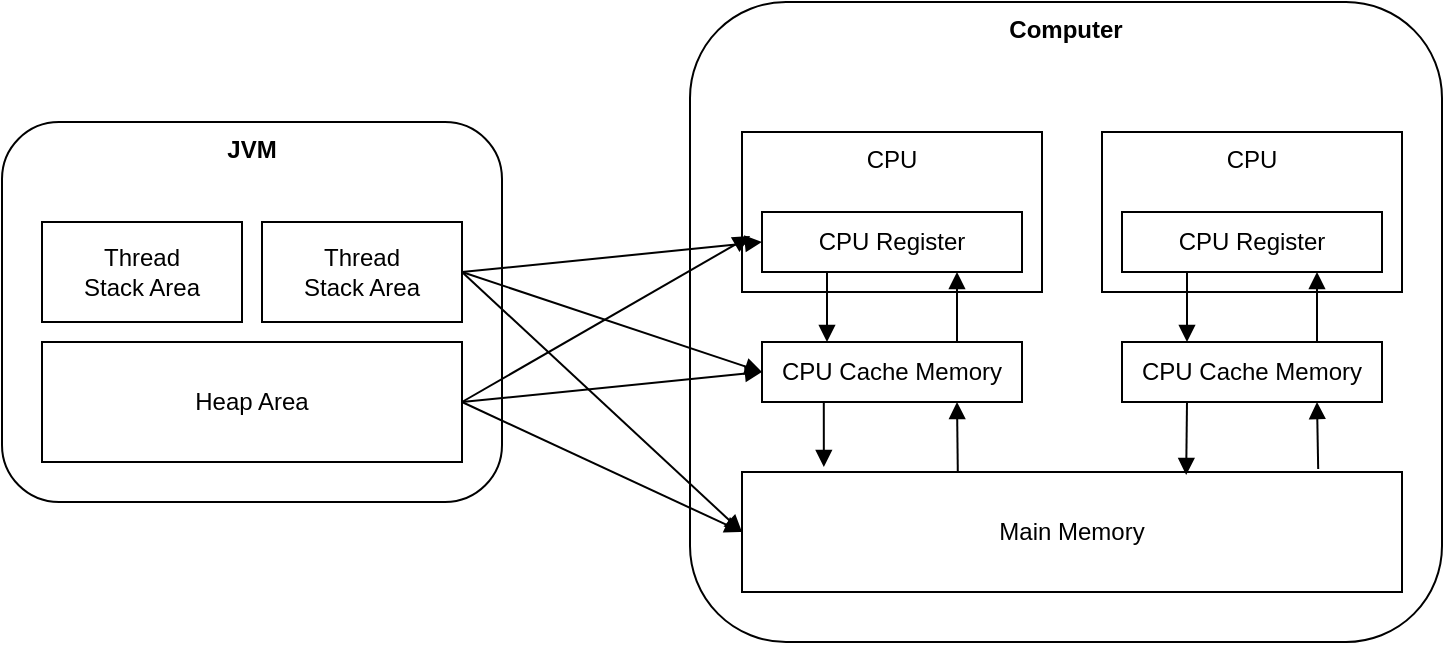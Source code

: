 <mxfile version="26.1.1">
  <diagram name="Page-1" id="kNRzL7QXd-IesnRIESvx">
    <mxGraphModel dx="1114" dy="878" grid="1" gridSize="10" guides="1" tooltips="1" connect="1" arrows="1" fold="1" page="1" pageScale="1" pageWidth="827" pageHeight="1169" math="0" shadow="0">
      <root>
        <mxCell id="0" />
        <mxCell id="1" parent="0" />
        <mxCell id="OQ6NfMKujxZWNO6rQ7Fb-1" value="JVM" style="rounded=1;whiteSpace=wrap;html=1;fontStyle=1;verticalAlign=top;" vertex="1" parent="1">
          <mxGeometry x="70" y="130" width="250" height="190" as="geometry" />
        </mxCell>
        <mxCell id="OQ6NfMKujxZWNO6rQ7Fb-2" value="Thread&lt;div&gt;Stack Area&lt;/div&gt;" style="rounded=0;whiteSpace=wrap;html=1;" vertex="1" parent="1">
          <mxGeometry x="90" y="180" width="100" height="50" as="geometry" />
        </mxCell>
        <mxCell id="OQ6NfMKujxZWNO6rQ7Fb-3" value="Thread&lt;div&gt;Stack Area&lt;/div&gt;" style="rounded=0;whiteSpace=wrap;html=1;" vertex="1" parent="1">
          <mxGeometry x="200" y="180" width="100" height="50" as="geometry" />
        </mxCell>
        <mxCell id="OQ6NfMKujxZWNO6rQ7Fb-4" value="Heap Area" style="rounded=0;whiteSpace=wrap;html=1;" vertex="1" parent="1">
          <mxGeometry x="90" y="240" width="210" height="60" as="geometry" />
        </mxCell>
        <mxCell id="OQ6NfMKujxZWNO6rQ7Fb-5" value="Computer" style="rounded=1;whiteSpace=wrap;html=1;fontStyle=1;verticalAlign=top;" vertex="1" parent="1">
          <mxGeometry x="414" y="70" width="376" height="320" as="geometry" />
        </mxCell>
        <mxCell id="OQ6NfMKujxZWNO6rQ7Fb-6" value="CPU" style="rounded=0;whiteSpace=wrap;html=1;verticalAlign=top;" vertex="1" parent="1">
          <mxGeometry x="440" y="135" width="150" height="80" as="geometry" />
        </mxCell>
        <mxCell id="OQ6NfMKujxZWNO6rQ7Fb-7" style="edgeStyle=orthogonalEdgeStyle;rounded=0;orthogonalLoop=1;jettySize=auto;html=1;exitX=0.25;exitY=1;exitDx=0;exitDy=0;entryX=0.25;entryY=0;entryDx=0;entryDy=0;endArrow=block;endFill=1;" edge="1" parent="1" source="OQ6NfMKujxZWNO6rQ7Fb-8" target="OQ6NfMKujxZWNO6rQ7Fb-11">
          <mxGeometry relative="1" as="geometry" />
        </mxCell>
        <mxCell id="OQ6NfMKujxZWNO6rQ7Fb-8" value="CPU Register" style="rounded=0;whiteSpace=wrap;html=1;" vertex="1" parent="1">
          <mxGeometry x="450" y="175" width="130" height="30" as="geometry" />
        </mxCell>
        <mxCell id="OQ6NfMKujxZWNO6rQ7Fb-9" value="Main Memory" style="rounded=0;whiteSpace=wrap;html=1;" vertex="1" parent="1">
          <mxGeometry x="440" y="305" width="330" height="60" as="geometry" />
        </mxCell>
        <mxCell id="OQ6NfMKujxZWNO6rQ7Fb-10" style="edgeStyle=orthogonalEdgeStyle;rounded=0;orthogonalLoop=1;jettySize=auto;html=1;exitX=0.75;exitY=0;exitDx=0;exitDy=0;entryX=0.75;entryY=1;entryDx=0;entryDy=0;endArrow=block;endFill=1;" edge="1" parent="1" source="OQ6NfMKujxZWNO6rQ7Fb-11" target="OQ6NfMKujxZWNO6rQ7Fb-8">
          <mxGeometry relative="1" as="geometry" />
        </mxCell>
        <mxCell id="OQ6NfMKujxZWNO6rQ7Fb-11" value="CPU Cache Memory" style="rounded=0;whiteSpace=wrap;html=1;" vertex="1" parent="1">
          <mxGeometry x="450" y="240" width="130" height="30" as="geometry" />
        </mxCell>
        <mxCell id="OQ6NfMKujxZWNO6rQ7Fb-12" value="CPU" style="rounded=0;whiteSpace=wrap;html=1;verticalAlign=top;" vertex="1" parent="1">
          <mxGeometry x="620" y="135" width="150" height="80" as="geometry" />
        </mxCell>
        <mxCell id="OQ6NfMKujxZWNO6rQ7Fb-13" style="edgeStyle=orthogonalEdgeStyle;rounded=0;orthogonalLoop=1;jettySize=auto;html=1;exitX=0.25;exitY=1;exitDx=0;exitDy=0;entryX=0.25;entryY=0;entryDx=0;entryDy=0;endArrow=block;endFill=1;" edge="1" parent="1" source="OQ6NfMKujxZWNO6rQ7Fb-14" target="OQ6NfMKujxZWNO6rQ7Fb-16">
          <mxGeometry relative="1" as="geometry" />
        </mxCell>
        <mxCell id="OQ6NfMKujxZWNO6rQ7Fb-14" value="CPU Register" style="rounded=0;whiteSpace=wrap;html=1;" vertex="1" parent="1">
          <mxGeometry x="630" y="175" width="130" height="30" as="geometry" />
        </mxCell>
        <mxCell id="OQ6NfMKujxZWNO6rQ7Fb-15" style="edgeStyle=orthogonalEdgeStyle;rounded=0;orthogonalLoop=1;jettySize=auto;html=1;exitX=0.75;exitY=0;exitDx=0;exitDy=0;entryX=0.75;entryY=1;entryDx=0;entryDy=0;endArrow=block;endFill=1;" edge="1" parent="1" source="OQ6NfMKujxZWNO6rQ7Fb-16" target="OQ6NfMKujxZWNO6rQ7Fb-14">
          <mxGeometry relative="1" as="geometry" />
        </mxCell>
        <mxCell id="OQ6NfMKujxZWNO6rQ7Fb-16" value="CPU Cache Memory" style="rounded=0;whiteSpace=wrap;html=1;" vertex="1" parent="1">
          <mxGeometry x="630" y="240" width="130" height="30" as="geometry" />
        </mxCell>
        <mxCell id="OQ6NfMKujxZWNO6rQ7Fb-17" style="edgeStyle=orthogonalEdgeStyle;rounded=0;orthogonalLoop=1;jettySize=auto;html=1;exitX=0.25;exitY=1;exitDx=0;exitDy=0;entryX=0.124;entryY=-0.042;entryDx=0;entryDy=0;entryPerimeter=0;endArrow=block;endFill=1;" edge="1" parent="1" source="OQ6NfMKujxZWNO6rQ7Fb-11" target="OQ6NfMKujxZWNO6rQ7Fb-9">
          <mxGeometry relative="1" as="geometry" />
        </mxCell>
        <mxCell id="OQ6NfMKujxZWNO6rQ7Fb-18" style="edgeStyle=orthogonalEdgeStyle;rounded=0;orthogonalLoop=1;jettySize=auto;html=1;exitX=0.25;exitY=1;exitDx=0;exitDy=0;entryX=0.673;entryY=0.025;entryDx=0;entryDy=0;entryPerimeter=0;endArrow=block;endFill=1;" edge="1" parent="1" source="OQ6NfMKujxZWNO6rQ7Fb-16" target="OQ6NfMKujxZWNO6rQ7Fb-9">
          <mxGeometry relative="1" as="geometry" />
        </mxCell>
        <mxCell id="OQ6NfMKujxZWNO6rQ7Fb-19" style="edgeStyle=orthogonalEdgeStyle;rounded=0;orthogonalLoop=1;jettySize=auto;html=1;exitX=0.75;exitY=1;exitDx=0;exitDy=0;entryX=0.873;entryY=-0.025;entryDx=0;entryDy=0;entryPerimeter=0;startArrow=block;startFill=1;endArrow=none;" edge="1" parent="1" source="OQ6NfMKujxZWNO6rQ7Fb-16" target="OQ6NfMKujxZWNO6rQ7Fb-9">
          <mxGeometry relative="1" as="geometry" />
        </mxCell>
        <mxCell id="OQ6NfMKujxZWNO6rQ7Fb-20" style="edgeStyle=orthogonalEdgeStyle;rounded=0;orthogonalLoop=1;jettySize=auto;html=1;exitX=0.75;exitY=1;exitDx=0;exitDy=0;entryX=0.327;entryY=0.008;entryDx=0;entryDy=0;entryPerimeter=0;startArrow=block;startFill=1;endArrow=none;" edge="1" parent="1" source="OQ6NfMKujxZWNO6rQ7Fb-11" target="OQ6NfMKujxZWNO6rQ7Fb-9">
          <mxGeometry relative="1" as="geometry" />
        </mxCell>
        <mxCell id="OQ6NfMKujxZWNO6rQ7Fb-25" style="rounded=0;orthogonalLoop=1;jettySize=auto;html=1;entryX=0;entryY=0.5;entryDx=0;entryDy=0;endArrow=block;endFill=1;" edge="1" parent="1" target="OQ6NfMKujxZWNO6rQ7Fb-11">
          <mxGeometry relative="1" as="geometry">
            <mxPoint x="300" y="270" as="sourcePoint" />
          </mxGeometry>
        </mxCell>
        <mxCell id="OQ6NfMKujxZWNO6rQ7Fb-26" style="rounded=0;orthogonalLoop=1;jettySize=auto;html=1;entryX=0;entryY=0.5;entryDx=0;entryDy=0;endArrow=block;endFill=1;exitX=1;exitY=0.5;exitDx=0;exitDy=0;" edge="1" parent="1" source="OQ6NfMKujxZWNO6rQ7Fb-4" target="OQ6NfMKujxZWNO6rQ7Fb-9">
          <mxGeometry relative="1" as="geometry" />
        </mxCell>
        <mxCell id="OQ6NfMKujxZWNO6rQ7Fb-21" style="rounded=0;orthogonalLoop=1;jettySize=auto;html=1;entryX=0;entryY=0.5;entryDx=0;entryDy=0;endArrow=block;endFill=1;" edge="1" parent="1" target="OQ6NfMKujxZWNO6rQ7Fb-8">
          <mxGeometry relative="1" as="geometry">
            <mxPoint x="300" y="205" as="sourcePoint" />
          </mxGeometry>
        </mxCell>
        <mxCell id="OQ6NfMKujxZWNO6rQ7Fb-22" style="rounded=0;orthogonalLoop=1;jettySize=auto;html=1;entryX=0;entryY=0.5;entryDx=0;entryDy=0;endArrow=block;endFill=1;" edge="1" parent="1" target="OQ6NfMKujxZWNO6rQ7Fb-11">
          <mxGeometry relative="1" as="geometry">
            <mxPoint x="300" y="205" as="sourcePoint" />
          </mxGeometry>
        </mxCell>
        <mxCell id="OQ6NfMKujxZWNO6rQ7Fb-23" style="rounded=0;orthogonalLoop=1;jettySize=auto;html=1;entryX=0;entryY=0.5;entryDx=0;entryDy=0;endArrow=block;endFill=1;exitX=1;exitY=0.5;exitDx=0;exitDy=0;" edge="1" parent="1" source="OQ6NfMKujxZWNO6rQ7Fb-3" target="OQ6NfMKujxZWNO6rQ7Fb-9">
          <mxGeometry relative="1" as="geometry">
            <mxPoint x="300" y="200" as="sourcePoint" />
          </mxGeometry>
        </mxCell>
        <mxCell id="OQ6NfMKujxZWNO6rQ7Fb-24" style="rounded=0;orthogonalLoop=1;jettySize=auto;html=1;entryX=0.027;entryY=0.65;entryDx=0;entryDy=0;entryPerimeter=0;endArrow=block;endFill=1;exitX=1;exitY=0.5;exitDx=0;exitDy=0;" edge="1" parent="1" source="OQ6NfMKujxZWNO6rQ7Fb-4" target="OQ6NfMKujxZWNO6rQ7Fb-6">
          <mxGeometry relative="1" as="geometry" />
        </mxCell>
      </root>
    </mxGraphModel>
  </diagram>
</mxfile>
